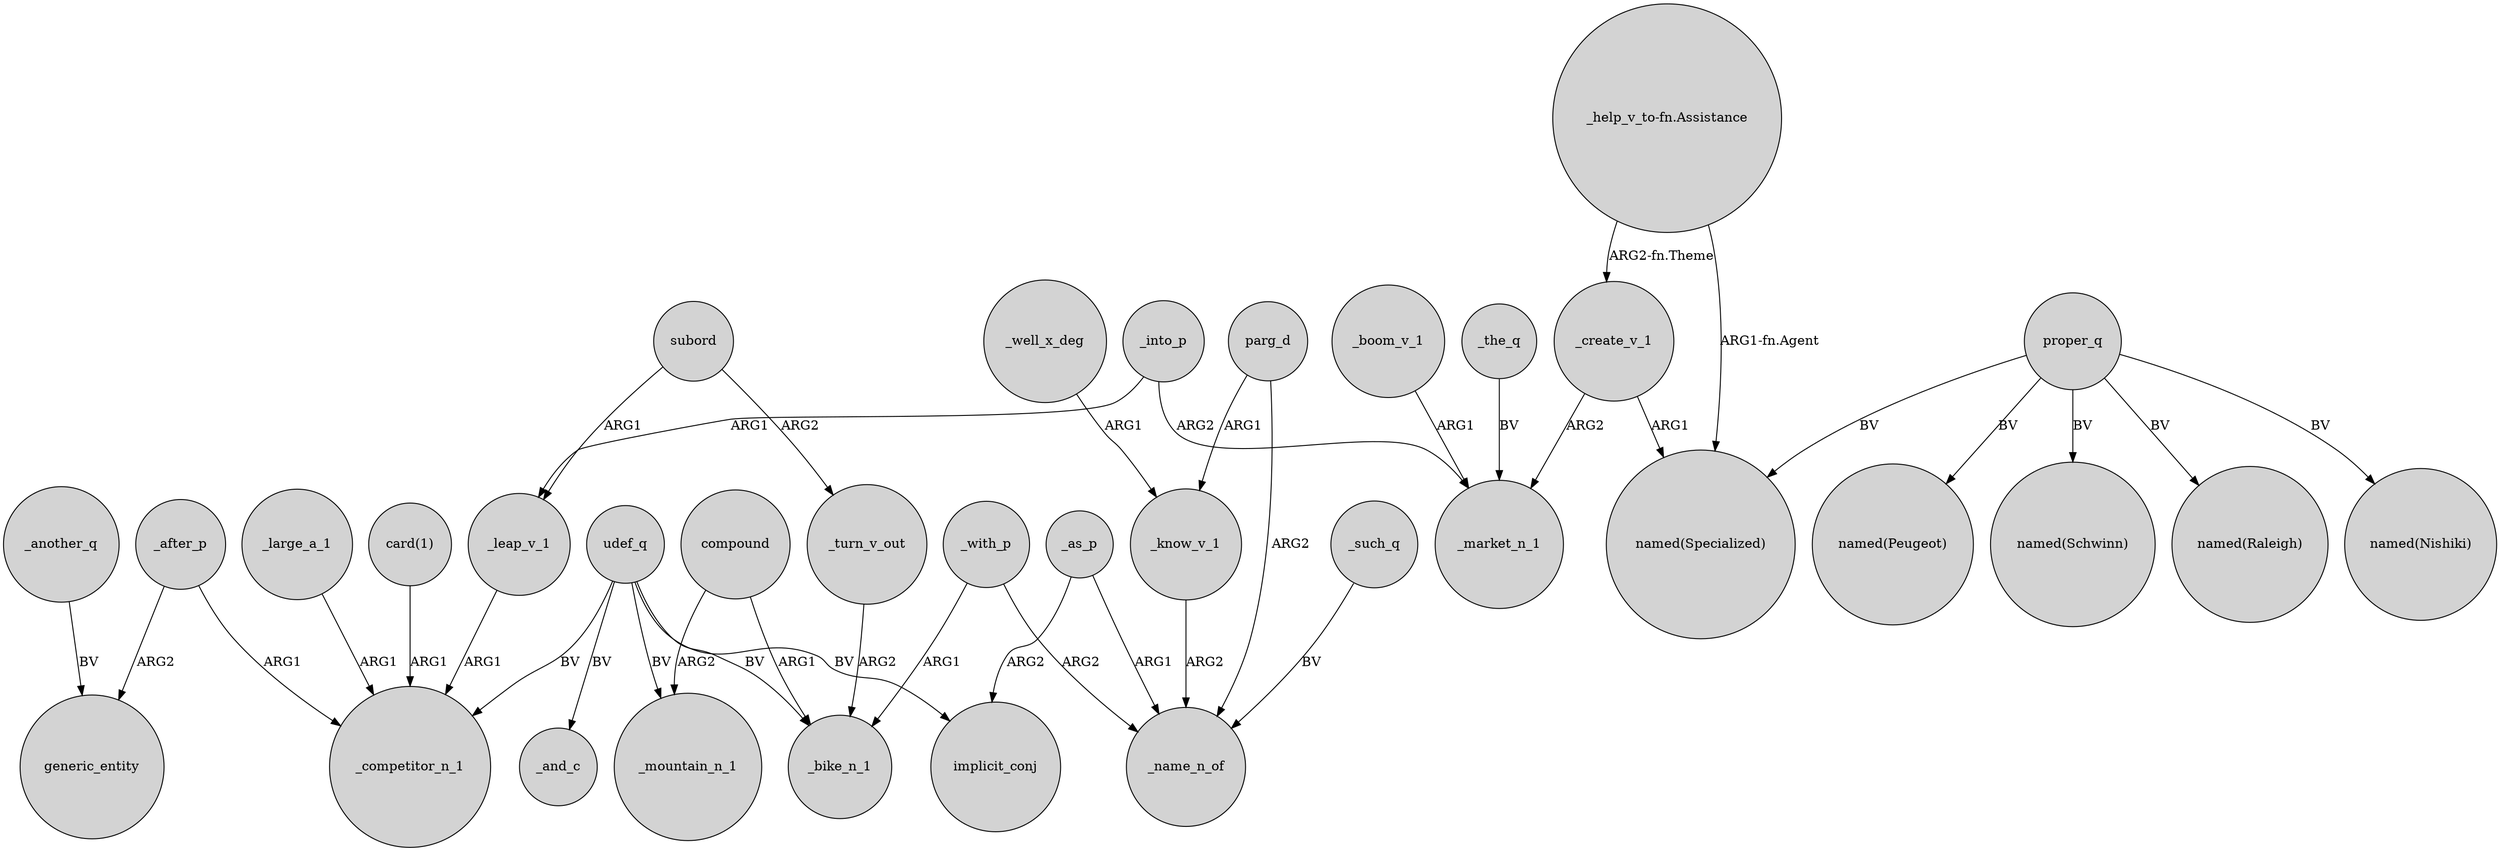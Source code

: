 digraph {
	node [shape=circle style=filled]
	_large_a_1 -> _competitor_n_1 [label=ARG1]
	_after_p -> _competitor_n_1 [label=ARG1]
	subord -> _turn_v_out [label=ARG2]
	proper_q -> "named(Peugeot)" [label=BV]
	subord -> _leap_v_1 [label=ARG1]
	compound -> _mountain_n_1 [label=ARG2]
	"_help_v_to-fn.Assistance" -> _create_v_1 [label="ARG2-fn.Theme"]
	_create_v_1 -> "named(Specialized)" [label=ARG1]
	_leap_v_1 -> _competitor_n_1 [label=ARG1]
	proper_q -> "named(Schwinn)" [label=BV]
	proper_q -> "named(Raleigh)" [label=BV]
	parg_d -> _name_n_of [label=ARG2]
	"card(1)" -> _competitor_n_1 [label=ARG1]
	_know_v_1 -> _name_n_of [label=ARG2]
	"_help_v_to-fn.Assistance" -> "named(Specialized)" [label="ARG1-fn.Agent"]
	udef_q -> _bike_n_1 [label=BV]
	_with_p -> _bike_n_1 [label=ARG1]
	udef_q -> implicit_conj [label=BV]
	proper_q -> "named(Nishiki)" [label=BV]
	_another_q -> generic_entity [label=BV]
	_create_v_1 -> _market_n_1 [label=ARG2]
	_turn_v_out -> _bike_n_1 [label=ARG2]
	_after_p -> generic_entity [label=ARG2]
	_such_q -> _name_n_of [label=BV]
	parg_d -> _know_v_1 [label=ARG1]
	_as_p -> _name_n_of [label=ARG1]
	proper_q -> "named(Specialized)" [label=BV]
	_as_p -> implicit_conj [label=ARG2]
	_into_p -> _market_n_1 [label=ARG2]
	_boom_v_1 -> _market_n_1 [label=ARG1]
	udef_q -> _mountain_n_1 [label=BV]
	_with_p -> _name_n_of [label=ARG2]
	udef_q -> _competitor_n_1 [label=BV]
	_the_q -> _market_n_1 [label=BV]
	udef_q -> _and_c [label=BV]
	compound -> _bike_n_1 [label=ARG1]
	_into_p -> _leap_v_1 [label=ARG1]
	_well_x_deg -> _know_v_1 [label=ARG1]
}
